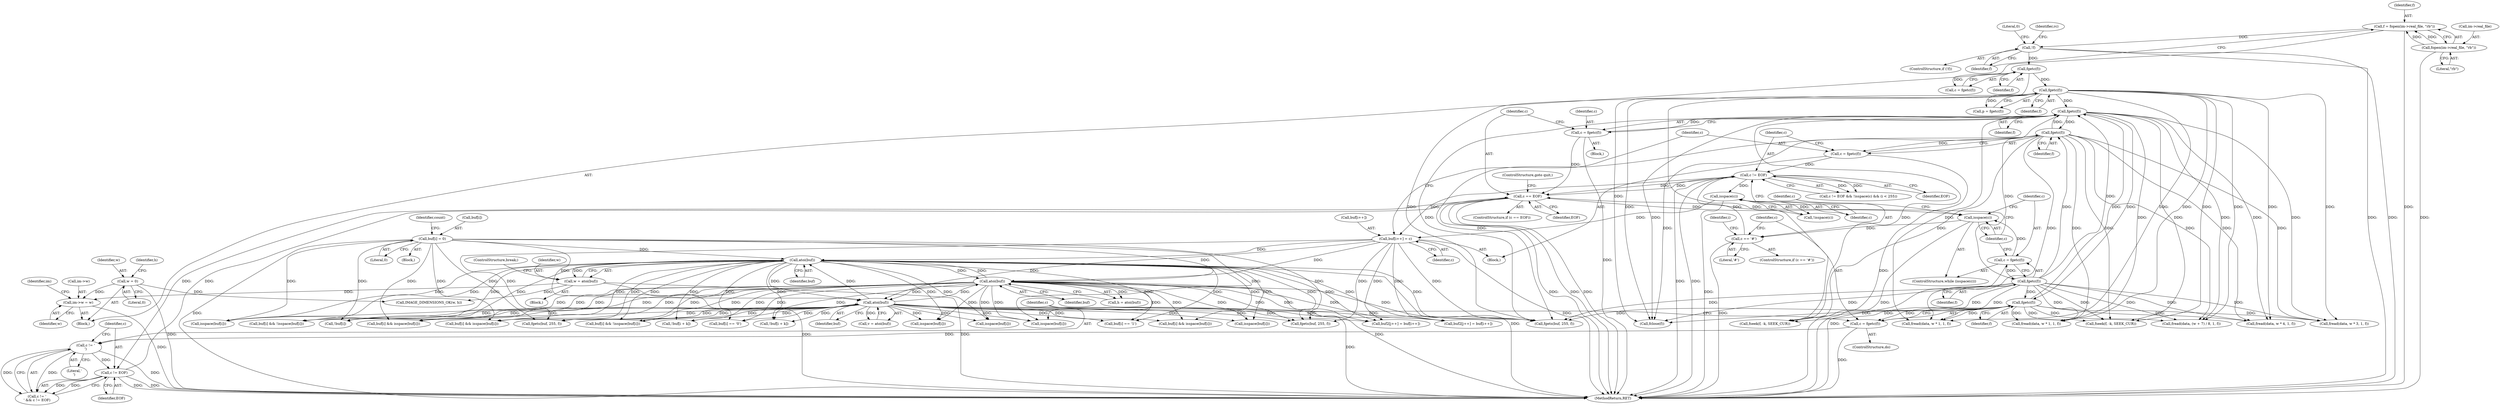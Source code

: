 digraph "0_enlightment_c21beaf1780cf3ca291735ae7d58a3dde63277a2@pointer" {
"1000333" [label="(Call,im->w = w)"];
"1000149" [label="(Call,w = 0)"];
"1000307" [label="(Call,w = atoi(buf))"];
"1000309" [label="(Call,atoi(buf))"];
"1000283" [label="(Call,buf[i++] = c)"];
"1000277" [label="(Call,isspace(c))"];
"1000272" [label="(Call,c != EOF)"];
"1000289" [label="(Call,c = fgetc(f))"];
"1000291" [label="(Call,fgetc(f))"];
"1000233" [label="(Call,fgetc(f))"];
"1000255" [label="(Call,fgetc(f))"];
"1000245" [label="(Call,fgetc(f))"];
"1000201" [label="(Call,fgetc(f))"];
"1000192" [label="(Call,fgetc(f))"];
"1000183" [label="(Call,!f)"];
"1000175" [label="(Call,f = fopen(im->real_file, \"rb\"))"];
"1000177" [label="(Call,fopen(im->real_file, \"rb\"))"];
"1000248" [label="(Call,c == '#')"];
"1000241" [label="(Call,isspace(c))"];
"1000236" [label="(Call,c == EOF)"];
"1000231" [label="(Call,c = fgetc(f))"];
"1000261" [label="(Call,c != EOF)"];
"1000258" [label="(Call,c != '\n')"];
"1000253" [label="(Call,c = fgetc(f))"];
"1000243" [label="(Call,c = fgetc(f))"];
"1000315" [label="(Call,atoi(buf))"];
"1000296" [label="(Call,buf[i] = 0)"];
"1000321" [label="(Call,atoi(buf))"];
"1000230" [label="(Block,)"];
"1000486" [label="(Call,buf[i] && isspace(buf[i]))"];
"1000890" [label="(Call,isspace(buf[i]))"];
"1000273" [label="(Identifier,c)"];
"1000276" [label="(Call,!isspace(c))"];
"1000885" [label="(Call,buf[i] && !isspace(buf[i]))"];
"1000310" [label="(Identifier,buf)"];
"1000284" [label="(Call,buf[i++])"];
"1000149" [label="(Call,w = 0)"];
"1000253" [label="(Call,c = fgetc(f))"];
"1001324" [label="(Call,fread(data, w * 3, 1, f))"];
"1000616" [label="(Call,fgets(buf, 255, f))"];
"1000490" [label="(Call,isspace(buf[i]))"];
"1000245" [label="(Call,fgetc(f))"];
"1000235" [label="(ControlStructure,if (c == EOF))"];
"1000260" [label="(Literal,'\n')"];
"1000646" [label="(Call,buf2[j++] = buf[i++])"];
"1000244" [label="(Identifier,c)"];
"1000190" [label="(Call,c = fgetc(f))"];
"1000307" [label="(Call,w = atoi(buf))"];
"1000878" [label="(Call,isspace(buf[i]))"];
"1001770" [label="(MethodReturn,RET)"];
"1000291" [label="(Call,fgetc(f))"];
"1000258" [label="(Call,c != '\n')"];
"1000239" [label="(ControlStructure,goto quit;)"];
"1000201" [label="(Call,fgetc(f))"];
"1000637" [label="(Call,buf[i] && !isspace(buf[i]))"];
"1000246" [label="(Identifier,f)"];
"1000178" [label="(Call,im->real_file)"];
"1000271" [label="(Call,c != EOF && !isspace(c) && (i < 255))"];
"1000598" [label="(Call,!buf[i + k])"];
"1000272" [label="(Call,c != EOF)"];
"1000302" [label="(Identifier,count)"];
"1000186" [label="(Literal,0)"];
"1000193" [label="(Identifier,f)"];
"1000513" [label="(Call,buf[i] == '0')"];
"1000300" [label="(Literal,0)"];
"1000642" [label="(Call,isspace(buf[i]))"];
"1000274" [label="(Identifier,EOF)"];
"1000261" [label="(Call,c != EOF)"];
"1000248" [label="(Call,c == '#')"];
"1001065" [label="(Call,fread(data, (w + 7) / 8, 1, f))"];
"1000309" [label="(Call,atoi(buf))"];
"1000238" [label="(Identifier,EOF)"];
"1000296" [label="(Call,buf[i] = 0)"];
"1000181" [label="(Literal,\"rb\")"];
"1000337" [label="(Identifier,w)"];
"1000154" [label="(Identifier,h)"];
"1000199" [label="(Call,p = fgetc(f))"];
"1000242" [label="(Identifier,c)"];
"1000315" [label="(Call,atoi(buf))"];
"1000177" [label="(Call,fopen(im->real_file, \"rb\"))"];
"1000241" [label="(Call,isspace(c))"];
"1001616" [label="(Call,fread(data, w * 4, 1, f))"];
"1000334" [label="(Call,im->w)"];
"1000237" [label="(Identifier,c)"];
"1000176" [label="(Identifier,f)"];
"1000247" [label="(ControlStructure,if (c == '#'))"];
"1000134" [label="(Block,)"];
"1000236" [label="(Call,c == EOF)"];
"1000321" [label="(Call,atoi(buf))"];
"1000340" [label="(Identifier,im)"];
"1000502" [label="(Call,buf[i] == '1')"];
"1000234" [label="(Identifier,f)"];
"1000277" [label="(Call,isspace(c))"];
"1000345" [label="(Call,IMAGE_DIMENSIONS_OK(w, h))"];
"1000288" [label="(Identifier,c)"];
"1000290" [label="(Identifier,c)"];
"1000894" [label="(Call,buf2[j++] = buf[i++])"];
"1001766" [label="(Call,fclose(f))"];
"1000254" [label="(Identifier,c)"];
"1000322" [label="(Identifier,buf)"];
"1000233" [label="(Call,fgetc(f))"];
"1000202" [label="(Identifier,f)"];
"1000192" [label="(Call,fgetc(f))"];
"1000240" [label="(ControlStructure,while (isspace(c)))"];
"1000856" [label="(Call,fseek(f, -k, SEEK_CUR))"];
"1000295" [label="(Block,)"];
"1000150" [label="(Identifier,w)"];
"1000874" [label="(Call,buf[i] && isspace(buf[i]))"];
"1000268" [label="(Identifier,i)"];
"1000316" [label="(Identifier,buf)"];
"1000278" [label="(Identifier,c)"];
"1000232" [label="(Identifier,c)"];
"1000257" [label="(Call,c != '\n' && c != EOF)"];
"1000255" [label="(Call,fgetc(f))"];
"1000333" [label="(Call,im->w = w)"];
"1000846" [label="(Call,!buf[i + k])"];
"1000259" [label="(Identifier,c)"];
"1000630" [label="(Call,isspace(buf[i]))"];
"1000283" [label="(Call,buf[i++] = c)"];
"1000231" [label="(Call,c = fgetc(f))"];
"1000175" [label="(Call,f = fopen(im->real_file, \"rb\"))"];
"1000864" [label="(Call,fgets(buf, 255, f))"];
"1000183" [label="(Call,!f)"];
"1000319" [label="(Call,v = atoi(buf))"];
"1000263" [label="(Identifier,EOF)"];
"1000311" [label="(ControlStructure,break;)"];
"1000262" [label="(Identifier,c)"];
"1000249" [label="(Identifier,c)"];
"1001473" [label="(Call,fread(data, w * 1, 1, f))"];
"1000256" [label="(Identifier,f)"];
"1000188" [label="(Identifier,rc)"];
"1000477" [label="(Call,fgets(buf, 255, f))"];
"1000313" [label="(Call,h = atoi(buf))"];
"1000282" [label="(Block,)"];
"1000182" [label="(ControlStructure,if (!f))"];
"1001177" [label="(Call,fread(data, w * 1, 1, f))"];
"1000608" [label="(Call,fseek(f, -k, SEEK_CUR))"];
"1000151" [label="(Literal,0)"];
"1000289" [label="(Call,c = fgetc(f))"];
"1000470" [label="(Call,!buf[i])"];
"1000243" [label="(Call,c = fgetc(f))"];
"1000184" [label="(Identifier,f)"];
"1000626" [label="(Call,buf[i] && isspace(buf[i]))"];
"1000292" [label="(Identifier,f)"];
"1000297" [label="(Call,buf[i])"];
"1000250" [label="(Literal,'#')"];
"1000305" [label="(Block,)"];
"1000308" [label="(Identifier,w)"];
"1000252" [label="(ControlStructure,do)"];
"1000333" -> "1000134"  [label="AST: "];
"1000333" -> "1000337"  [label="CFG: "];
"1000334" -> "1000333"  [label="AST: "];
"1000337" -> "1000333"  [label="AST: "];
"1000340" -> "1000333"  [label="CFG: "];
"1000333" -> "1001770"  [label="DDG: "];
"1000149" -> "1000333"  [label="DDG: "];
"1000307" -> "1000333"  [label="DDG: "];
"1000149" -> "1000134"  [label="AST: "];
"1000149" -> "1000151"  [label="CFG: "];
"1000150" -> "1000149"  [label="AST: "];
"1000151" -> "1000149"  [label="AST: "];
"1000154" -> "1000149"  [label="CFG: "];
"1000149" -> "1001770"  [label="DDG: "];
"1000149" -> "1000345"  [label="DDG: "];
"1000307" -> "1000305"  [label="AST: "];
"1000307" -> "1000309"  [label="CFG: "];
"1000308" -> "1000307"  [label="AST: "];
"1000309" -> "1000307"  [label="AST: "];
"1000311" -> "1000307"  [label="CFG: "];
"1000307" -> "1001770"  [label="DDG: "];
"1000307" -> "1001770"  [label="DDG: "];
"1000309" -> "1000307"  [label="DDG: "];
"1000307" -> "1000345"  [label="DDG: "];
"1000309" -> "1000310"  [label="CFG: "];
"1000310" -> "1000309"  [label="AST: "];
"1000309" -> "1001770"  [label="DDG: "];
"1000283" -> "1000309"  [label="DDG: "];
"1000315" -> "1000309"  [label="DDG: "];
"1000296" -> "1000309"  [label="DDG: "];
"1000321" -> "1000309"  [label="DDG: "];
"1000309" -> "1000315"  [label="DDG: "];
"1000309" -> "1000321"  [label="DDG: "];
"1000309" -> "1000470"  [label="DDG: "];
"1000309" -> "1000477"  [label="DDG: "];
"1000309" -> "1000486"  [label="DDG: "];
"1000309" -> "1000490"  [label="DDG: "];
"1000309" -> "1000502"  [label="DDG: "];
"1000309" -> "1000513"  [label="DDG: "];
"1000309" -> "1000598"  [label="DDG: "];
"1000309" -> "1000616"  [label="DDG: "];
"1000309" -> "1000626"  [label="DDG: "];
"1000309" -> "1000630"  [label="DDG: "];
"1000309" -> "1000637"  [label="DDG: "];
"1000309" -> "1000642"  [label="DDG: "];
"1000309" -> "1000646"  [label="DDG: "];
"1000309" -> "1000846"  [label="DDG: "];
"1000309" -> "1000864"  [label="DDG: "];
"1000309" -> "1000874"  [label="DDG: "];
"1000309" -> "1000878"  [label="DDG: "];
"1000309" -> "1000885"  [label="DDG: "];
"1000309" -> "1000890"  [label="DDG: "];
"1000309" -> "1000894"  [label="DDG: "];
"1000283" -> "1000282"  [label="AST: "];
"1000283" -> "1000288"  [label="CFG: "];
"1000284" -> "1000283"  [label="AST: "];
"1000288" -> "1000283"  [label="AST: "];
"1000290" -> "1000283"  [label="CFG: "];
"1000283" -> "1001770"  [label="DDG: "];
"1000277" -> "1000283"  [label="DDG: "];
"1000272" -> "1000283"  [label="DDG: "];
"1000283" -> "1000315"  [label="DDG: "];
"1000283" -> "1000321"  [label="DDG: "];
"1000283" -> "1000477"  [label="DDG: "];
"1000283" -> "1000616"  [label="DDG: "];
"1000283" -> "1000646"  [label="DDG: "];
"1000283" -> "1000864"  [label="DDG: "];
"1000283" -> "1000894"  [label="DDG: "];
"1000277" -> "1000276"  [label="AST: "];
"1000277" -> "1000278"  [label="CFG: "];
"1000278" -> "1000277"  [label="AST: "];
"1000276" -> "1000277"  [label="CFG: "];
"1000277" -> "1001770"  [label="DDG: "];
"1000277" -> "1000276"  [label="DDG: "];
"1000272" -> "1000277"  [label="DDG: "];
"1000272" -> "1000271"  [label="AST: "];
"1000272" -> "1000274"  [label="CFG: "];
"1000273" -> "1000272"  [label="AST: "];
"1000274" -> "1000272"  [label="AST: "];
"1000278" -> "1000272"  [label="CFG: "];
"1000271" -> "1000272"  [label="CFG: "];
"1000272" -> "1001770"  [label="DDG: "];
"1000272" -> "1001770"  [label="DDG: "];
"1000272" -> "1000236"  [label="DDG: "];
"1000272" -> "1000271"  [label="DDG: "];
"1000272" -> "1000271"  [label="DDG: "];
"1000289" -> "1000272"  [label="DDG: "];
"1000248" -> "1000272"  [label="DDG: "];
"1000236" -> "1000272"  [label="DDG: "];
"1000289" -> "1000282"  [label="AST: "];
"1000289" -> "1000291"  [label="CFG: "];
"1000290" -> "1000289"  [label="AST: "];
"1000291" -> "1000289"  [label="AST: "];
"1000273" -> "1000289"  [label="CFG: "];
"1000289" -> "1001770"  [label="DDG: "];
"1000291" -> "1000289"  [label="DDG: "];
"1000291" -> "1000292"  [label="CFG: "];
"1000292" -> "1000291"  [label="AST: "];
"1000291" -> "1000233"  [label="DDG: "];
"1000233" -> "1000291"  [label="DDG: "];
"1000245" -> "1000291"  [label="DDG: "];
"1000291" -> "1000477"  [label="DDG: "];
"1000291" -> "1000608"  [label="DDG: "];
"1000291" -> "1000856"  [label="DDG: "];
"1000291" -> "1001065"  [label="DDG: "];
"1000291" -> "1001177"  [label="DDG: "];
"1000291" -> "1001324"  [label="DDG: "];
"1000291" -> "1001473"  [label="DDG: "];
"1000291" -> "1001616"  [label="DDG: "];
"1000291" -> "1001766"  [label="DDG: "];
"1000233" -> "1000231"  [label="AST: "];
"1000233" -> "1000234"  [label="CFG: "];
"1000234" -> "1000233"  [label="AST: "];
"1000231" -> "1000233"  [label="CFG: "];
"1000233" -> "1000231"  [label="DDG: "];
"1000255" -> "1000233"  [label="DDG: "];
"1000245" -> "1000233"  [label="DDG: "];
"1000201" -> "1000233"  [label="DDG: "];
"1000233" -> "1000245"  [label="DDG: "];
"1000233" -> "1000255"  [label="DDG: "];
"1000233" -> "1000477"  [label="DDG: "];
"1000233" -> "1000608"  [label="DDG: "];
"1000233" -> "1000856"  [label="DDG: "];
"1000233" -> "1001065"  [label="DDG: "];
"1000233" -> "1001177"  [label="DDG: "];
"1000233" -> "1001324"  [label="DDG: "];
"1000233" -> "1001473"  [label="DDG: "];
"1000233" -> "1001616"  [label="DDG: "];
"1000233" -> "1001766"  [label="DDG: "];
"1000255" -> "1000253"  [label="AST: "];
"1000255" -> "1000256"  [label="CFG: "];
"1000256" -> "1000255"  [label="AST: "];
"1000253" -> "1000255"  [label="CFG: "];
"1000255" -> "1000253"  [label="DDG: "];
"1000245" -> "1000255"  [label="DDG: "];
"1000255" -> "1000477"  [label="DDG: "];
"1000255" -> "1000608"  [label="DDG: "];
"1000255" -> "1000856"  [label="DDG: "];
"1000255" -> "1001065"  [label="DDG: "];
"1000255" -> "1001177"  [label="DDG: "];
"1000255" -> "1001324"  [label="DDG: "];
"1000255" -> "1001473"  [label="DDG: "];
"1000255" -> "1001616"  [label="DDG: "];
"1000255" -> "1001766"  [label="DDG: "];
"1000245" -> "1000243"  [label="AST: "];
"1000245" -> "1000246"  [label="CFG: "];
"1000246" -> "1000245"  [label="AST: "];
"1000243" -> "1000245"  [label="CFG: "];
"1000245" -> "1000243"  [label="DDG: "];
"1000245" -> "1000477"  [label="DDG: "];
"1000245" -> "1000608"  [label="DDG: "];
"1000245" -> "1000856"  [label="DDG: "];
"1000245" -> "1001065"  [label="DDG: "];
"1000245" -> "1001177"  [label="DDG: "];
"1000245" -> "1001324"  [label="DDG: "];
"1000245" -> "1001473"  [label="DDG: "];
"1000245" -> "1001616"  [label="DDG: "];
"1000245" -> "1001766"  [label="DDG: "];
"1000201" -> "1000199"  [label="AST: "];
"1000201" -> "1000202"  [label="CFG: "];
"1000202" -> "1000201"  [label="AST: "];
"1000199" -> "1000201"  [label="CFG: "];
"1000201" -> "1000199"  [label="DDG: "];
"1000192" -> "1000201"  [label="DDG: "];
"1000201" -> "1000477"  [label="DDG: "];
"1000201" -> "1000608"  [label="DDG: "];
"1000201" -> "1000856"  [label="DDG: "];
"1000201" -> "1001065"  [label="DDG: "];
"1000201" -> "1001177"  [label="DDG: "];
"1000201" -> "1001324"  [label="DDG: "];
"1000201" -> "1001473"  [label="DDG: "];
"1000201" -> "1001616"  [label="DDG: "];
"1000201" -> "1001766"  [label="DDG: "];
"1000192" -> "1000190"  [label="AST: "];
"1000192" -> "1000193"  [label="CFG: "];
"1000193" -> "1000192"  [label="AST: "];
"1000190" -> "1000192"  [label="CFG: "];
"1000192" -> "1000190"  [label="DDG: "];
"1000183" -> "1000192"  [label="DDG: "];
"1000192" -> "1001766"  [label="DDG: "];
"1000183" -> "1000182"  [label="AST: "];
"1000183" -> "1000184"  [label="CFG: "];
"1000184" -> "1000183"  [label="AST: "];
"1000186" -> "1000183"  [label="CFG: "];
"1000188" -> "1000183"  [label="CFG: "];
"1000183" -> "1001770"  [label="DDG: "];
"1000183" -> "1001770"  [label="DDG: "];
"1000175" -> "1000183"  [label="DDG: "];
"1000175" -> "1000134"  [label="AST: "];
"1000175" -> "1000177"  [label="CFG: "];
"1000176" -> "1000175"  [label="AST: "];
"1000177" -> "1000175"  [label="AST: "];
"1000184" -> "1000175"  [label="CFG: "];
"1000175" -> "1001770"  [label="DDG: "];
"1000177" -> "1000175"  [label="DDG: "];
"1000177" -> "1000175"  [label="DDG: "];
"1000177" -> "1000181"  [label="CFG: "];
"1000178" -> "1000177"  [label="AST: "];
"1000181" -> "1000177"  [label="AST: "];
"1000177" -> "1001770"  [label="DDG: "];
"1000248" -> "1000247"  [label="AST: "];
"1000248" -> "1000250"  [label="CFG: "];
"1000249" -> "1000248"  [label="AST: "];
"1000250" -> "1000248"  [label="AST: "];
"1000254" -> "1000248"  [label="CFG: "];
"1000268" -> "1000248"  [label="CFG: "];
"1000248" -> "1001770"  [label="DDG: "];
"1000241" -> "1000248"  [label="DDG: "];
"1000241" -> "1000240"  [label="AST: "];
"1000241" -> "1000242"  [label="CFG: "];
"1000242" -> "1000241"  [label="AST: "];
"1000244" -> "1000241"  [label="CFG: "];
"1000249" -> "1000241"  [label="CFG: "];
"1000241" -> "1001770"  [label="DDG: "];
"1000236" -> "1000241"  [label="DDG: "];
"1000243" -> "1000241"  [label="DDG: "];
"1000236" -> "1000235"  [label="AST: "];
"1000236" -> "1000238"  [label="CFG: "];
"1000237" -> "1000236"  [label="AST: "];
"1000238" -> "1000236"  [label="AST: "];
"1000239" -> "1000236"  [label="CFG: "];
"1000242" -> "1000236"  [label="CFG: "];
"1000236" -> "1001770"  [label="DDG: "];
"1000236" -> "1001770"  [label="DDG: "];
"1000236" -> "1001770"  [label="DDG: "];
"1000231" -> "1000236"  [label="DDG: "];
"1000261" -> "1000236"  [label="DDG: "];
"1000236" -> "1000261"  [label="DDG: "];
"1000231" -> "1000230"  [label="AST: "];
"1000232" -> "1000231"  [label="AST: "];
"1000237" -> "1000231"  [label="CFG: "];
"1000231" -> "1001770"  [label="DDG: "];
"1000261" -> "1000257"  [label="AST: "];
"1000261" -> "1000263"  [label="CFG: "];
"1000262" -> "1000261"  [label="AST: "];
"1000263" -> "1000261"  [label="AST: "];
"1000257" -> "1000261"  [label="CFG: "];
"1000261" -> "1001770"  [label="DDG: "];
"1000261" -> "1001770"  [label="DDG: "];
"1000261" -> "1000257"  [label="DDG: "];
"1000261" -> "1000257"  [label="DDG: "];
"1000258" -> "1000261"  [label="DDG: "];
"1000258" -> "1000257"  [label="AST: "];
"1000258" -> "1000260"  [label="CFG: "];
"1000259" -> "1000258"  [label="AST: "];
"1000260" -> "1000258"  [label="AST: "];
"1000262" -> "1000258"  [label="CFG: "];
"1000257" -> "1000258"  [label="CFG: "];
"1000258" -> "1001770"  [label="DDG: "];
"1000258" -> "1000257"  [label="DDG: "];
"1000258" -> "1000257"  [label="DDG: "];
"1000253" -> "1000258"  [label="DDG: "];
"1000253" -> "1000252"  [label="AST: "];
"1000254" -> "1000253"  [label="AST: "];
"1000259" -> "1000253"  [label="CFG: "];
"1000253" -> "1001770"  [label="DDG: "];
"1000243" -> "1000240"  [label="AST: "];
"1000244" -> "1000243"  [label="AST: "];
"1000242" -> "1000243"  [label="CFG: "];
"1000243" -> "1001770"  [label="DDG: "];
"1000315" -> "1000313"  [label="AST: "];
"1000315" -> "1000316"  [label="CFG: "];
"1000316" -> "1000315"  [label="AST: "];
"1000313" -> "1000315"  [label="CFG: "];
"1000315" -> "1001770"  [label="DDG: "];
"1000315" -> "1000313"  [label="DDG: "];
"1000296" -> "1000315"  [label="DDG: "];
"1000321" -> "1000315"  [label="DDG: "];
"1000315" -> "1000321"  [label="DDG: "];
"1000315" -> "1000470"  [label="DDG: "];
"1000315" -> "1000477"  [label="DDG: "];
"1000315" -> "1000486"  [label="DDG: "];
"1000315" -> "1000490"  [label="DDG: "];
"1000315" -> "1000502"  [label="DDG: "];
"1000315" -> "1000513"  [label="DDG: "];
"1000315" -> "1000598"  [label="DDG: "];
"1000315" -> "1000616"  [label="DDG: "];
"1000315" -> "1000626"  [label="DDG: "];
"1000315" -> "1000630"  [label="DDG: "];
"1000315" -> "1000637"  [label="DDG: "];
"1000315" -> "1000642"  [label="DDG: "];
"1000315" -> "1000646"  [label="DDG: "];
"1000315" -> "1000846"  [label="DDG: "];
"1000315" -> "1000864"  [label="DDG: "];
"1000315" -> "1000874"  [label="DDG: "];
"1000315" -> "1000878"  [label="DDG: "];
"1000315" -> "1000885"  [label="DDG: "];
"1000315" -> "1000890"  [label="DDG: "];
"1000315" -> "1000894"  [label="DDG: "];
"1000296" -> "1000295"  [label="AST: "];
"1000296" -> "1000300"  [label="CFG: "];
"1000297" -> "1000296"  [label="AST: "];
"1000300" -> "1000296"  [label="AST: "];
"1000302" -> "1000296"  [label="CFG: "];
"1000296" -> "1001770"  [label="DDG: "];
"1000296" -> "1000321"  [label="DDG: "];
"1000296" -> "1000470"  [label="DDG: "];
"1000296" -> "1000616"  [label="DDG: "];
"1000296" -> "1000626"  [label="DDG: "];
"1000296" -> "1000630"  [label="DDG: "];
"1000296" -> "1000864"  [label="DDG: "];
"1000296" -> "1000874"  [label="DDG: "];
"1000296" -> "1000878"  [label="DDG: "];
"1000321" -> "1000319"  [label="AST: "];
"1000321" -> "1000322"  [label="CFG: "];
"1000322" -> "1000321"  [label="AST: "];
"1000319" -> "1000321"  [label="CFG: "];
"1000321" -> "1001770"  [label="DDG: "];
"1000321" -> "1000319"  [label="DDG: "];
"1000321" -> "1000470"  [label="DDG: "];
"1000321" -> "1000477"  [label="DDG: "];
"1000321" -> "1000486"  [label="DDG: "];
"1000321" -> "1000490"  [label="DDG: "];
"1000321" -> "1000502"  [label="DDG: "];
"1000321" -> "1000513"  [label="DDG: "];
"1000321" -> "1000598"  [label="DDG: "];
"1000321" -> "1000616"  [label="DDG: "];
"1000321" -> "1000626"  [label="DDG: "];
"1000321" -> "1000630"  [label="DDG: "];
"1000321" -> "1000637"  [label="DDG: "];
"1000321" -> "1000642"  [label="DDG: "];
"1000321" -> "1000646"  [label="DDG: "];
"1000321" -> "1000846"  [label="DDG: "];
"1000321" -> "1000864"  [label="DDG: "];
"1000321" -> "1000874"  [label="DDG: "];
"1000321" -> "1000878"  [label="DDG: "];
"1000321" -> "1000885"  [label="DDG: "];
"1000321" -> "1000890"  [label="DDG: "];
"1000321" -> "1000894"  [label="DDG: "];
}
